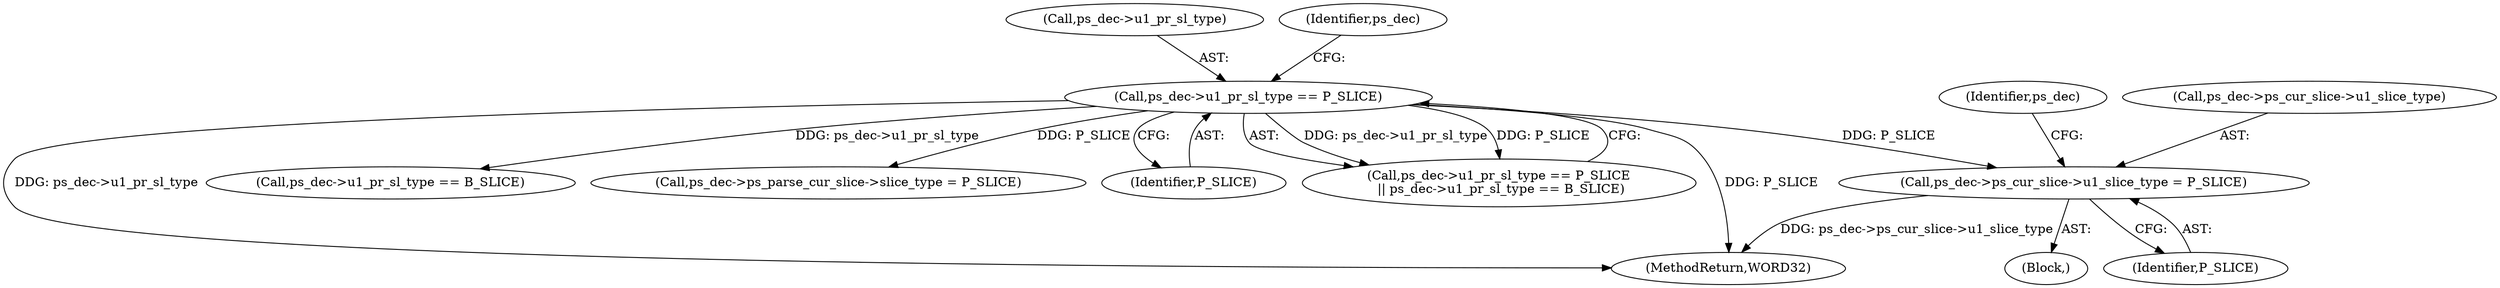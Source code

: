 digraph "0_Android_4a524d3a8ae9aa20c36430008e6bd429443f8f1d_1@pointer" {
"1000849" [label="(Call,ps_dec->ps_cur_slice->u1_slice_type = P_SLICE)"];
"1000573" [label="(Call,ps_dec->u1_pr_sl_type == P_SLICE)"];
"1000574" [label="(Call,ps_dec->u1_pr_sl_type)"];
"1000855" [label="(Identifier,P_SLICE)"];
"1001278" [label="(MethodReturn,WORD32)"];
"1000578" [label="(Call,ps_dec->u1_pr_sl_type == B_SLICE)"];
"1000856" [label="(Call,ps_dec->ps_parse_cur_slice->slice_type = P_SLICE)"];
"1000580" [label="(Identifier,ps_dec)"];
"1000859" [label="(Identifier,ps_dec)"];
"1000573" [label="(Call,ps_dec->u1_pr_sl_type == P_SLICE)"];
"1000849" [label="(Call,ps_dec->ps_cur_slice->u1_slice_type = P_SLICE)"];
"1000850" [label="(Call,ps_dec->ps_cur_slice->u1_slice_type)"];
"1000136" [label="(Block,)"];
"1000577" [label="(Identifier,P_SLICE)"];
"1000572" [label="(Call,ps_dec->u1_pr_sl_type == P_SLICE\n || ps_dec->u1_pr_sl_type == B_SLICE)"];
"1000849" -> "1000136"  [label="AST: "];
"1000849" -> "1000855"  [label="CFG: "];
"1000850" -> "1000849"  [label="AST: "];
"1000855" -> "1000849"  [label="AST: "];
"1000859" -> "1000849"  [label="CFG: "];
"1000849" -> "1001278"  [label="DDG: ps_dec->ps_cur_slice->u1_slice_type"];
"1000573" -> "1000849"  [label="DDG: P_SLICE"];
"1000573" -> "1000572"  [label="AST: "];
"1000573" -> "1000577"  [label="CFG: "];
"1000574" -> "1000573"  [label="AST: "];
"1000577" -> "1000573"  [label="AST: "];
"1000580" -> "1000573"  [label="CFG: "];
"1000572" -> "1000573"  [label="CFG: "];
"1000573" -> "1001278"  [label="DDG: P_SLICE"];
"1000573" -> "1001278"  [label="DDG: ps_dec->u1_pr_sl_type"];
"1000573" -> "1000572"  [label="DDG: ps_dec->u1_pr_sl_type"];
"1000573" -> "1000572"  [label="DDG: P_SLICE"];
"1000573" -> "1000578"  [label="DDG: ps_dec->u1_pr_sl_type"];
"1000573" -> "1000856"  [label="DDG: P_SLICE"];
}
